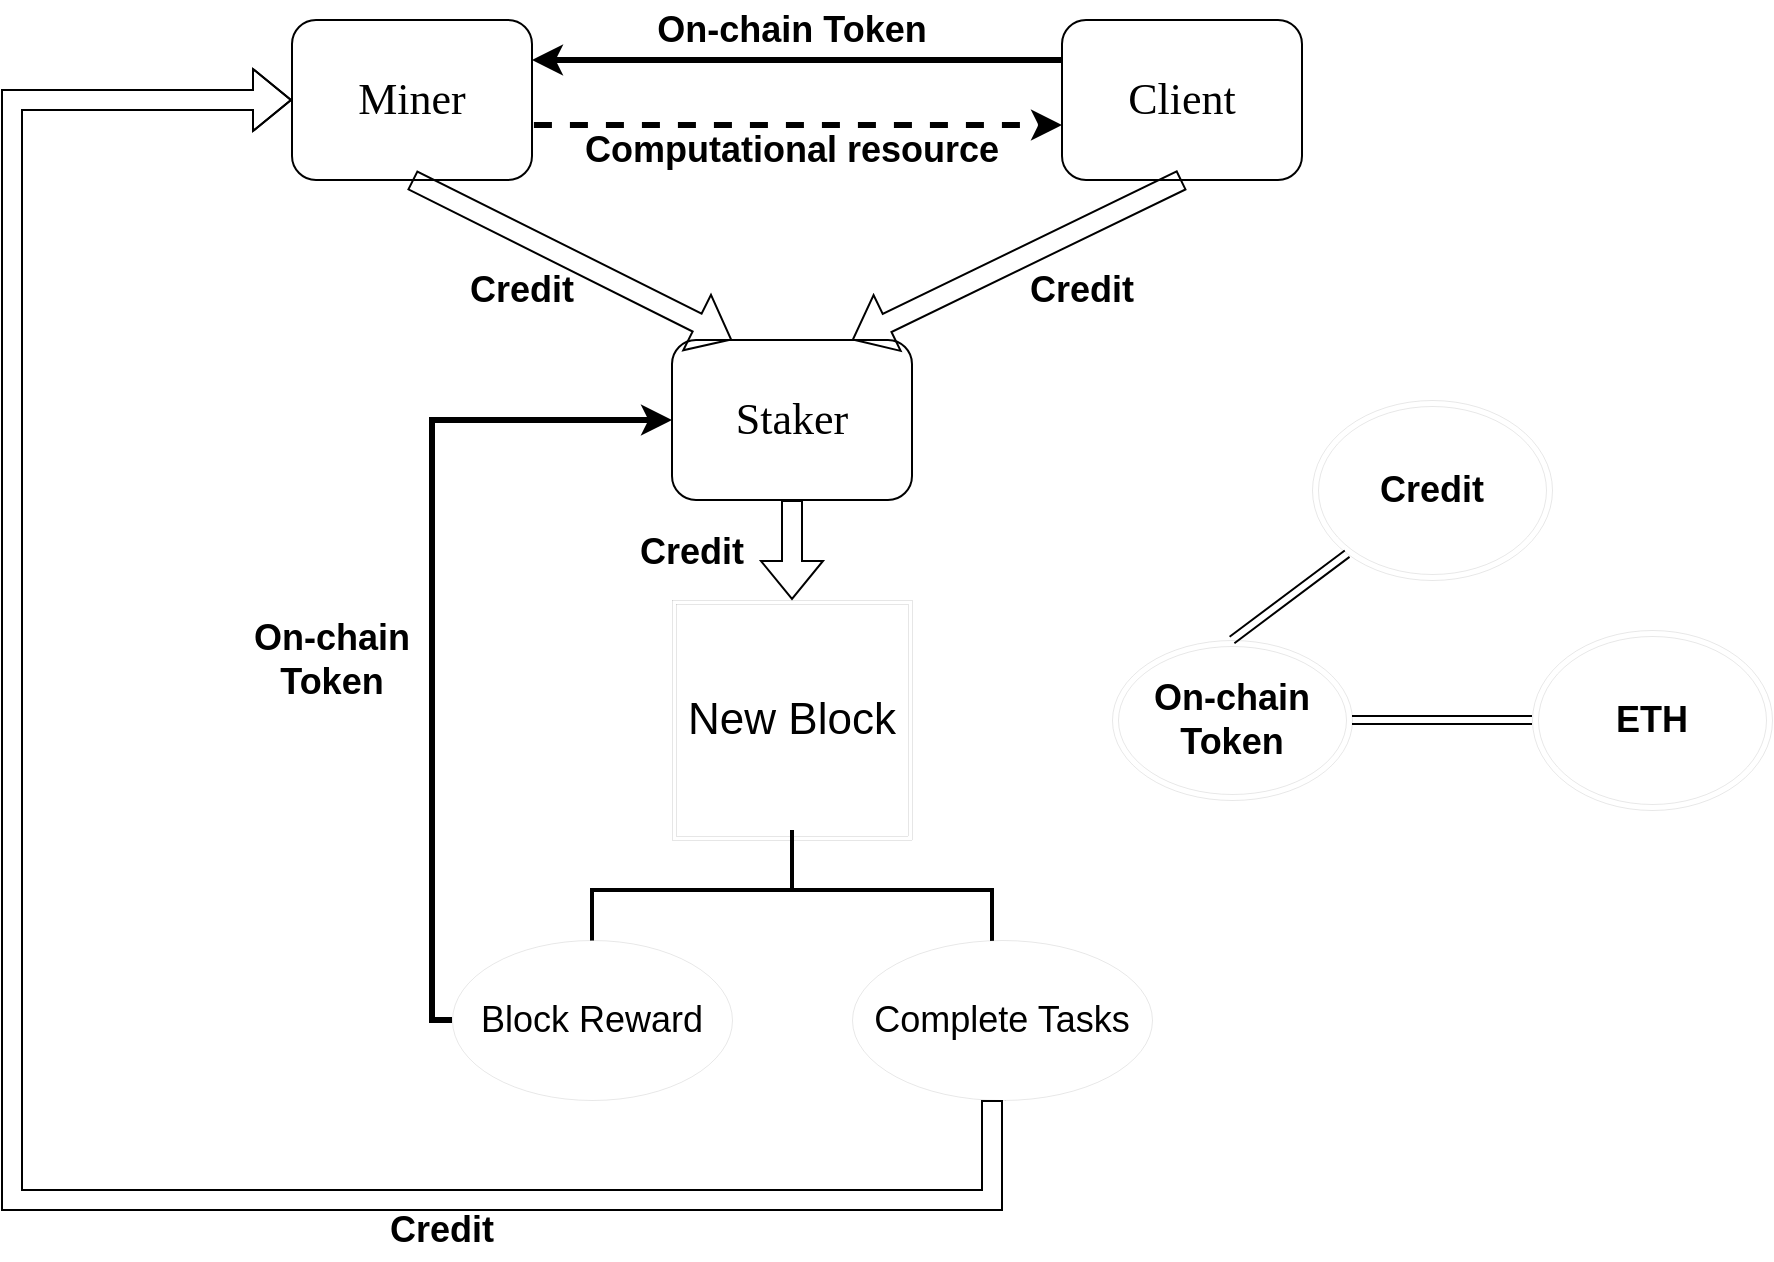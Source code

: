 <mxfile version="20.6.0" type="github">
  <diagram name="Page-1" id="8ce9d11a-91a2-4d17-14d8-a56ed91bf033">
    <mxGraphModel dx="1113" dy="722" grid="1" gridSize="10" guides="1" tooltips="1" connect="1" arrows="1" fold="1" page="1" pageScale="1" pageWidth="1100" pageHeight="850" background="none" math="0" shadow="0">
      <root>
        <mxCell id="0" />
        <mxCell id="1" parent="0" />
        <mxCell id="17ea667e15c223fc-2" value="&lt;font style=&quot;font-size: 22px;&quot;&gt;Miner&lt;/font&gt;" style="rounded=1;whiteSpace=wrap;html=1;shadow=0;labelBackgroundColor=none;strokeWidth=1;fontFamily=Verdana;fontSize=12;align=center;" parent="1" vertex="1">
          <mxGeometry x="320" y="60" width="120" height="80" as="geometry" />
        </mxCell>
        <mxCell id="17ea667e15c223fc-18" value="&lt;font style=&quot;font-size: 22px;&quot;&gt;Client&lt;/font&gt;" style="rounded=1;whiteSpace=wrap;html=1;shadow=0;labelBackgroundColor=none;strokeWidth=1;fontFamily=Verdana;fontSize=12;align=center;" parent="1" vertex="1">
          <mxGeometry x="705" y="60" width="120" height="80" as="geometry" />
        </mxCell>
        <mxCell id="zSoESYTFai7nDonjyv8B-2" value="&lt;font style=&quot;font-size: 22px;&quot;&gt;Staker&lt;/font&gt;" style="rounded=1;whiteSpace=wrap;html=1;shadow=0;labelBackgroundColor=none;strokeWidth=1;fontFamily=Verdana;fontSize=12;align=center;" vertex="1" parent="1">
          <mxGeometry x="510" y="220" width="120" height="80" as="geometry" />
        </mxCell>
        <mxCell id="zSoESYTFai7nDonjyv8B-4" value="" style="endArrow=classic;html=1;rounded=0;exitX=0;exitY=0.25;exitDx=0;exitDy=0;strokeWidth=3;entryX=1;entryY=0.25;entryDx=0;entryDy=0;" edge="1" parent="1" source="17ea667e15c223fc-18" target="17ea667e15c223fc-2">
          <mxGeometry width="50" height="50" relative="1" as="geometry">
            <mxPoint x="300" y="330" as="sourcePoint" />
            <mxPoint x="350" y="80" as="targetPoint" />
          </mxGeometry>
        </mxCell>
        <mxCell id="zSoESYTFai7nDonjyv8B-5" value="" style="endArrow=classic;html=1;rounded=0;entryX=0;entryY=0.656;entryDx=0;entryDy=0;entryPerimeter=0;exitX=1.008;exitY=0.656;exitDx=0;exitDy=0;exitPerimeter=0;strokeColor=#000000;strokeWidth=3;dashed=1;" edge="1" parent="1" source="17ea667e15c223fc-2" target="17ea667e15c223fc-18">
          <mxGeometry width="50" height="50" relative="1" as="geometry">
            <mxPoint x="280" y="420" as="sourcePoint" />
            <mxPoint x="355" y="120" as="targetPoint" />
          </mxGeometry>
        </mxCell>
        <mxCell id="zSoESYTFai7nDonjyv8B-8" value="" style="shape=flexArrow;endArrow=classic;html=1;rounded=0;entryX=0.75;entryY=0;entryDx=0;entryDy=0;exitX=0.5;exitY=1;exitDx=0;exitDy=0;" edge="1" parent="1" source="17ea667e15c223fc-18" target="zSoESYTFai7nDonjyv8B-2">
          <mxGeometry width="50" height="50" relative="1" as="geometry">
            <mxPoint x="880" y="140" as="sourcePoint" />
            <mxPoint x="650" y="330" as="targetPoint" />
          </mxGeometry>
        </mxCell>
        <mxCell id="zSoESYTFai7nDonjyv8B-9" value="&lt;font style=&quot;font-size: 18px;&quot;&gt;On-chain Token&lt;/font&gt;" style="text;html=1;strokeColor=none;fillColor=none;align=center;verticalAlign=middle;whiteSpace=wrap;rounded=0;fontStyle=1" vertex="1" parent="1">
          <mxGeometry x="490" y="50" width="160" height="30" as="geometry" />
        </mxCell>
        <mxCell id="zSoESYTFai7nDonjyv8B-10" value="Computational resource" style="text;html=1;strokeColor=none;fillColor=none;align=center;verticalAlign=middle;whiteSpace=wrap;rounded=0;strokeWidth=0;fontStyle=1;fontSize=18;" vertex="1" parent="1">
          <mxGeometry x="451.25" y="110" width="237.5" height="30" as="geometry" />
        </mxCell>
        <mxCell id="zSoESYTFai7nDonjyv8B-11" value="" style="shape=flexArrow;endArrow=classic;html=1;rounded=0;exitX=0.5;exitY=1;exitDx=0;exitDy=0;entryX=0.25;entryY=0;entryDx=0;entryDy=0;" edge="1" parent="1" source="17ea667e15c223fc-2" target="zSoESYTFai7nDonjyv8B-2">
          <mxGeometry width="50" height="50" relative="1" as="geometry">
            <mxPoint x="790" y="140" as="sourcePoint" />
            <mxPoint x="560" y="400" as="targetPoint" />
          </mxGeometry>
        </mxCell>
        <mxCell id="zSoESYTFai7nDonjyv8B-12" value="Credit" style="text;html=1;strokeColor=none;fillColor=none;align=center;verticalAlign=middle;whiteSpace=wrap;rounded=0;strokeWidth=0;fontSize=18;fontStyle=1" vertex="1" parent="1">
          <mxGeometry x="390" y="180" width="90" height="30" as="geometry" />
        </mxCell>
        <mxCell id="zSoESYTFai7nDonjyv8B-13" value="Credit" style="text;html=1;strokeColor=none;fillColor=none;align=center;verticalAlign=middle;whiteSpace=wrap;rounded=0;strokeWidth=0;fontSize=18;fontStyle=1" vertex="1" parent="1">
          <mxGeometry x="670" y="180" width="90" height="30" as="geometry" />
        </mxCell>
        <mxCell id="zSoESYTFai7nDonjyv8B-14" value="&lt;font style=&quot;font-size: 22px;&quot;&gt;New Block&lt;/font&gt;" style="shape=ext;double=1;whiteSpace=wrap;html=1;aspect=fixed;strokeWidth=0;fontSize=18;" vertex="1" parent="1">
          <mxGeometry x="510" y="350" width="120" height="120" as="geometry" />
        </mxCell>
        <mxCell id="zSoESYTFai7nDonjyv8B-16" value="" style="shape=flexArrow;endArrow=classic;html=1;rounded=0;fontSize=22;entryX=0.5;entryY=0;entryDx=0;entryDy=0;exitX=0.5;exitY=1;exitDx=0;exitDy=0;" edge="1" parent="1" source="zSoESYTFai7nDonjyv8B-2" target="zSoESYTFai7nDonjyv8B-14">
          <mxGeometry width="50" height="50" relative="1" as="geometry">
            <mxPoint x="540" y="330" as="sourcePoint" />
            <mxPoint x="590" y="280" as="targetPoint" />
            <Array as="points" />
          </mxGeometry>
        </mxCell>
        <mxCell id="zSoESYTFai7nDonjyv8B-19" value="&lt;font style=&quot;font-size: 18px;&quot;&gt;&lt;b&gt;Credit&lt;/b&gt;&lt;/font&gt;" style="text;html=1;strokeColor=none;fillColor=none;align=center;verticalAlign=middle;whiteSpace=wrap;rounded=0;strokeWidth=0;fontSize=22;" vertex="1" parent="1">
          <mxGeometry x="490" y="310" width="60" height="30" as="geometry" />
        </mxCell>
        <mxCell id="zSoESYTFai7nDonjyv8B-21" value="" style="strokeWidth=2;html=1;shape=mxgraph.flowchart.annotation_2;align=left;labelPosition=right;pointerEvents=1;fontSize=18;rotation=90;" vertex="1" parent="1">
          <mxGeometry x="540" y="395" width="60" height="200" as="geometry" />
        </mxCell>
        <mxCell id="zSoESYTFai7nDonjyv8B-26" value="Block Reward" style="ellipse;whiteSpace=wrap;html=1;strokeWidth=0;fontSize=18;" vertex="1" parent="1">
          <mxGeometry x="400" y="520" width="140" height="80" as="geometry" />
        </mxCell>
        <mxCell id="zSoESYTFai7nDonjyv8B-47" style="edgeStyle=orthogonalEdgeStyle;shape=link;rounded=0;orthogonalLoop=1;jettySize=auto;html=1;strokeColor=#000000;strokeWidth=1;fontSize=18;startArrow=block;endArrow=block;" edge="1" parent="1" source="zSoESYTFai7nDonjyv8B-27">
          <mxGeometry relative="1" as="geometry">
            <mxPoint x="675" y="590" as="targetPoint" />
          </mxGeometry>
        </mxCell>
        <mxCell id="zSoESYTFai7nDonjyv8B-27" value="Complete Tasks" style="ellipse;whiteSpace=wrap;html=1;strokeWidth=0;fontSize=18;" vertex="1" parent="1">
          <mxGeometry x="600" y="520" width="150" height="80" as="geometry" />
        </mxCell>
        <mxCell id="zSoESYTFai7nDonjyv8B-30" value="On-chain Token" style="text;html=1;strokeColor=none;fillColor=none;align=center;verticalAlign=middle;whiteSpace=wrap;rounded=0;strokeWidth=0;fontSize=18;fontStyle=1" vertex="1" parent="1">
          <mxGeometry x="280" y="365" width="120" height="30" as="geometry" />
        </mxCell>
        <mxCell id="zSoESYTFai7nDonjyv8B-35" value="" style="edgeStyle=segmentEdgeStyle;endArrow=classic;html=1;rounded=0;strokeColor=#000000;strokeWidth=3;fontSize=18;exitX=0;exitY=0.5;exitDx=0;exitDy=0;entryX=0;entryY=0.5;entryDx=0;entryDy=0;" edge="1" parent="1" source="zSoESYTFai7nDonjyv8B-26" target="zSoESYTFai7nDonjyv8B-2">
          <mxGeometry width="50" height="50" relative="1" as="geometry">
            <mxPoint x="380" y="490" as="sourcePoint" />
            <mxPoint x="390" y="230" as="targetPoint" />
            <Array as="points">
              <mxPoint x="390" y="560" />
              <mxPoint x="390" y="260" />
            </Array>
          </mxGeometry>
        </mxCell>
        <mxCell id="zSoESYTFai7nDonjyv8B-38" value="&lt;b&gt;Credit&lt;/b&gt;" style="ellipse;shape=doubleEllipse;whiteSpace=wrap;html=1;strokeWidth=0;fontSize=18;" vertex="1" parent="1">
          <mxGeometry x="830" y="250" width="120" height="90" as="geometry" />
        </mxCell>
        <mxCell id="zSoESYTFai7nDonjyv8B-39" value="&lt;b&gt;On-chain Token&lt;/b&gt;" style="ellipse;shape=doubleEllipse;whiteSpace=wrap;html=1;strokeWidth=0;fontSize=18;" vertex="1" parent="1">
          <mxGeometry x="730" y="370" width="120" height="80" as="geometry" />
        </mxCell>
        <mxCell id="zSoESYTFai7nDonjyv8B-40" value="&lt;b&gt;ETH&lt;/b&gt;" style="ellipse;shape=doubleEllipse;whiteSpace=wrap;html=1;strokeWidth=0;fontSize=18;" vertex="1" parent="1">
          <mxGeometry x="940" y="365" width="120" height="90" as="geometry" />
        </mxCell>
        <mxCell id="zSoESYTFai7nDonjyv8B-44" value="" style="endArrow=classic;startArrow=classic;html=1;rounded=0;strokeColor=#000000;strokeWidth=1;fontSize=18;shape=link;entryX=0;entryY=0.5;entryDx=0;entryDy=0;exitX=1;exitY=0.5;exitDx=0;exitDy=0;" edge="1" parent="1" source="zSoESYTFai7nDonjyv8B-39" target="zSoESYTFai7nDonjyv8B-40">
          <mxGeometry width="50" height="50" relative="1" as="geometry">
            <mxPoint x="870" y="410" as="sourcePoint" />
            <mxPoint x="690" y="300" as="targetPoint" />
          </mxGeometry>
        </mxCell>
        <mxCell id="zSoESYTFai7nDonjyv8B-45" value="" style="endArrow=classic;startArrow=classic;html=1;rounded=0;strokeColor=#000000;strokeWidth=1;fontSize=18;shape=link;entryX=0;entryY=1;entryDx=0;entryDy=0;exitX=0.5;exitY=0;exitDx=0;exitDy=0;" edge="1" parent="1" source="zSoESYTFai7nDonjyv8B-39" target="zSoESYTFai7nDonjyv8B-38">
          <mxGeometry width="50" height="50" relative="1" as="geometry">
            <mxPoint x="860" y="420" as="sourcePoint" />
            <mxPoint x="950" y="420" as="targetPoint" />
            <Array as="points" />
          </mxGeometry>
        </mxCell>
        <mxCell id="zSoESYTFai7nDonjyv8B-51" value="" style="shape=flexArrow;rounded=0;fixDash=1;endArrow=none;strokeWidth=1;fillColor=#ffffff;edgeStyle=orthogonalEdgeStyle;html=1;strokeColor=#000000;fontSize=18;exitX=0;exitY=0.5;exitDx=0;exitDy=0;endFill=0;startArrow=block;" edge="1" parent="1" source="17ea667e15c223fc-2">
          <mxGeometry width="60" height="40" relative="1" as="geometry">
            <mxPoint x="270" y="100" as="sourcePoint" />
            <mxPoint x="670" y="600" as="targetPoint" />
            <Array as="points">
              <mxPoint x="180" y="100" />
              <mxPoint x="180" y="650" />
              <mxPoint x="670" y="650" />
            </Array>
          </mxGeometry>
        </mxCell>
        <mxCell id="zSoESYTFai7nDonjyv8B-52" value="Credit" style="text;html=1;strokeColor=none;fillColor=none;align=center;verticalAlign=middle;whiteSpace=wrap;rounded=0;strokeWidth=0;fontSize=18;fontStyle=1" vertex="1" parent="1">
          <mxGeometry x="350" y="650" width="90" height="30" as="geometry" />
        </mxCell>
      </root>
    </mxGraphModel>
  </diagram>
</mxfile>
